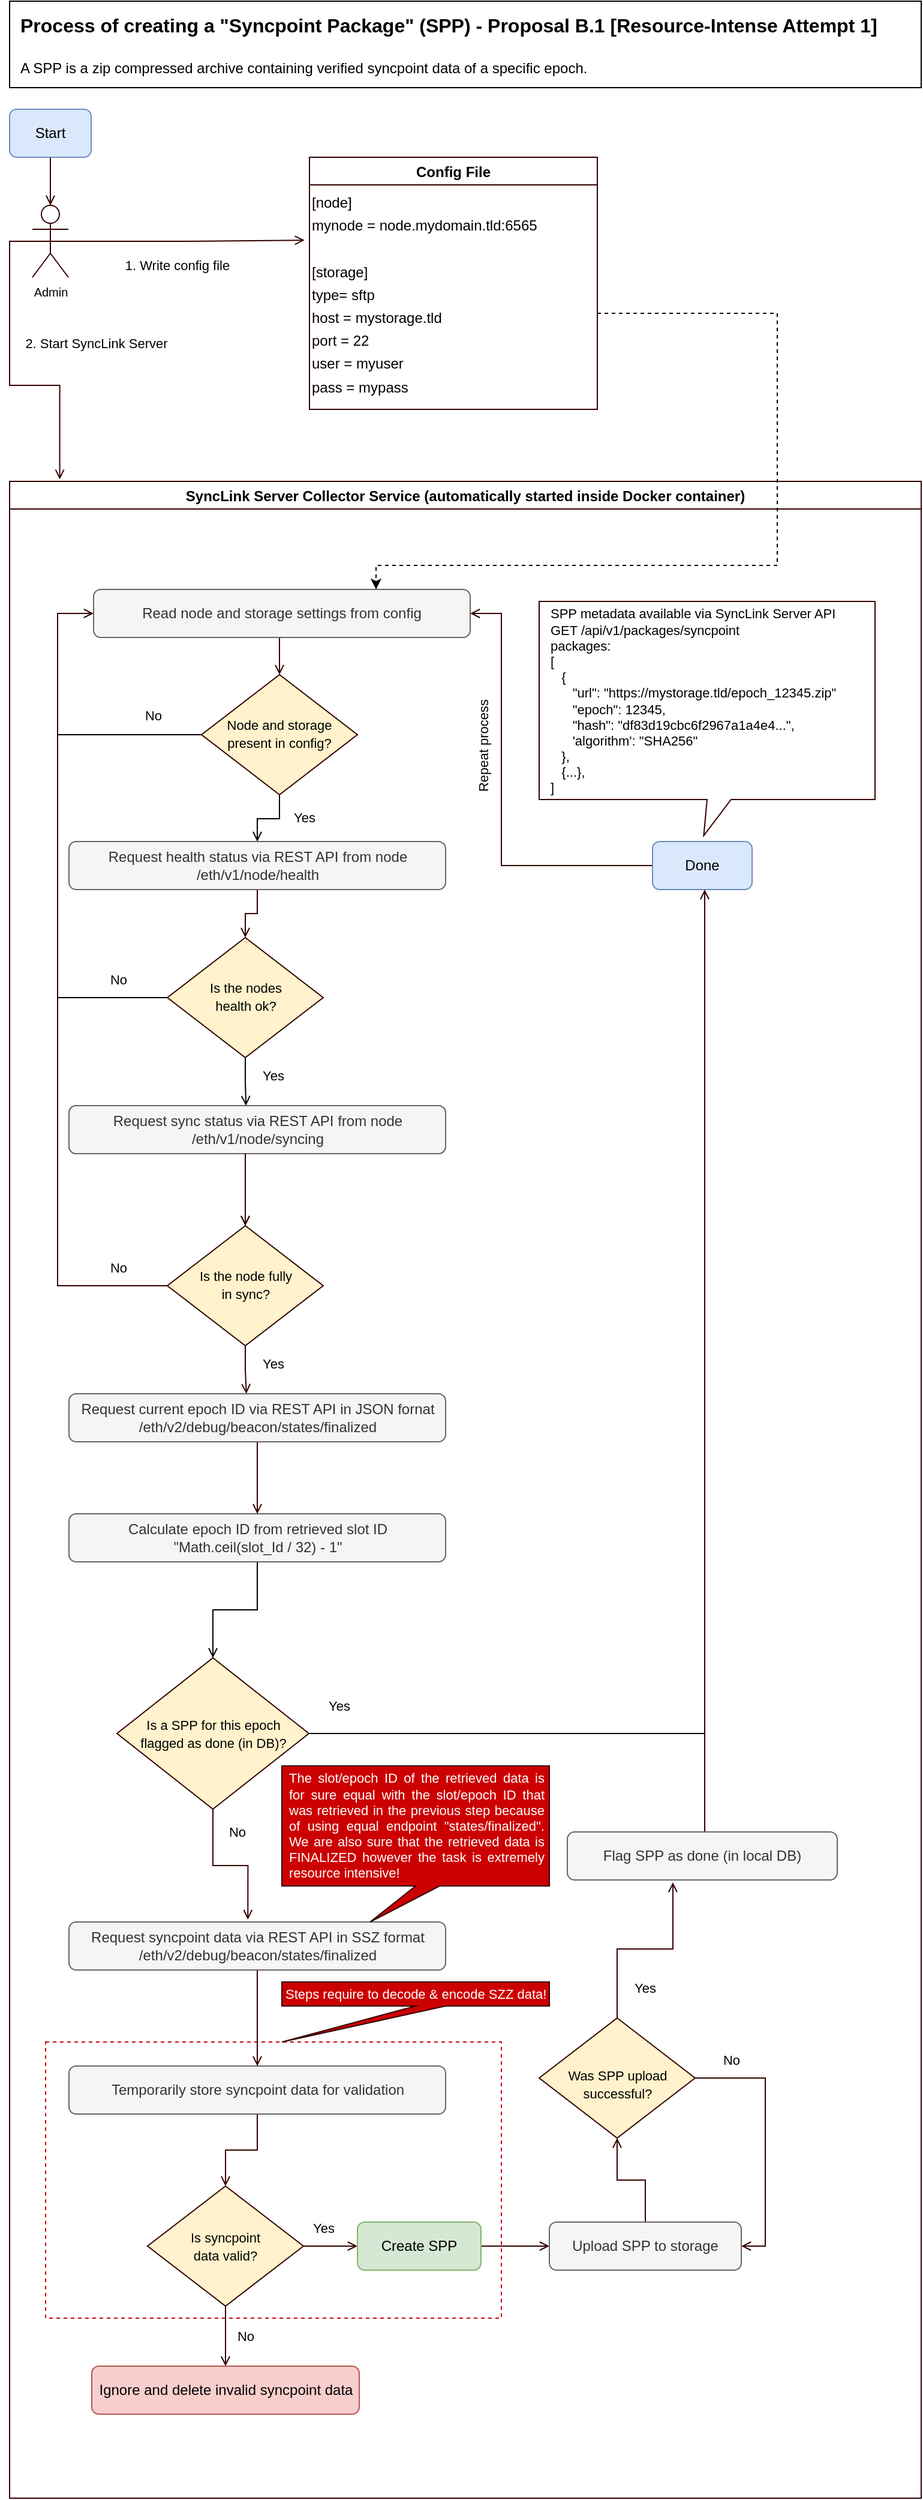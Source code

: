 <mxfile version="19.0.3" type="device"><diagram id="C5RBs43oDa-KdzZeNtuy" name="Page-1"><mxGraphModel dx="1182" dy="835" grid="1" gridSize="10" guides="1" tooltips="1" connect="1" arrows="1" fold="1" page="1" pageScale="1" pageWidth="827" pageHeight="1169" math="0" shadow="0"><root><mxCell id="WIyWlLk6GJQsqaUBKTNV-0"/><mxCell id="WIyWlLk6GJQsqaUBKTNV-1" parent="WIyWlLk6GJQsqaUBKTNV-0"/><mxCell id="9oPe_ESkJ-Jw1IkUW-cU-5" value="" style="rounded=0;whiteSpace=wrap;html=1;dashed=1;fontColor=#FFFFFF;fillColor=none;strokeColor=#CC0000;" parent="WIyWlLk6GJQsqaUBKTNV-1" vertex="1"><mxGeometry x="70" y="1730" width="380" height="230" as="geometry"/></mxCell><mxCell id="CMEYx7KV8uCYVUve9N7J-65" value="SyncLink Server Collector Service (automatically started inside Docker container)" style="swimlane;rounded=0;fontSize=12;strokeColor=#330000;fillColor=#FFFFFF;" parent="WIyWlLk6GJQsqaUBKTNV-1" vertex="1"><mxGeometry x="40" y="430" width="760" height="1680" as="geometry"/></mxCell><mxCell id="9oPe_ESkJ-Jw1IkUW-cU-7" value="&lt;div style=&quot;text-align: justify;&quot;&gt;&lt;span style=&quot;background-color: initial;&quot;&gt;&lt;font color=&quot;#ffffff&quot;&gt;Steps require to decode &amp;amp; encode SZZ data!&lt;/font&gt;&lt;/span&gt;&lt;/div&gt;" style="shape=callout;whiteSpace=wrap;html=1;perimeter=calloutPerimeter;rounded=0;fontSize=11;strokeColor=#330000;position2=0;align=left;perimeterSpacing=0;spacing=3;fillColor=#CC0000;base=25;" parent="CMEYx7KV8uCYVUve9N7J-65" vertex="1"><mxGeometry x="227" y="1250" width="223" height="50" as="geometry"/></mxCell><mxCell id="lwNrcrmhnPhMKsLZRTtU-5" style="edgeStyle=orthogonalEdgeStyle;rounded=0;orthogonalLoop=1;jettySize=auto;html=1;entryX=0.5;entryY=0;entryDx=0;entryDy=0;fontSize=11;endArrow=open;strokeColor=#330000;endFill=0;targetPerimeterSpacing=-9;sourcePerimeterSpacing=0;startSize=6;shadow=0;sketch=0;" parent="CMEYx7KV8uCYVUve9N7J-65" source="CMEYx7KV8uCYVUve9N7J-35" target="CMEYx7KV8uCYVUve9N7J-84" edge="1"><mxGeometry relative="1" as="geometry"><Array as="points"><mxPoint x="225" y="160"/><mxPoint x="225" y="160"/></Array></mxGeometry></mxCell><mxCell id="CMEYx7KV8uCYVUve9N7J-35" value="Read node and storage settings from config" style="rounded=1;whiteSpace=wrap;html=1;fontSize=12;glass=0;strokeWidth=1;shadow=0;fillColor=#f5f5f5;fontColor=#333333;strokeColor=#666666;" parent="CMEYx7KV8uCYVUve9N7J-65" vertex="1"><mxGeometry x="70" y="90" width="314" height="40" as="geometry"/></mxCell><mxCell id="CMEYx7KV8uCYVUve9N7J-94" style="edgeStyle=orthogonalEdgeStyle;rounded=0;sketch=0;jumpStyle=none;orthogonalLoop=1;jettySize=auto;html=1;shadow=0;fontSize=11;endArrow=open;endFill=0;startSize=6;sourcePerimeterSpacing=0;targetPerimeterSpacing=-9;strokeColor=#330000;entryX=0;entryY=0.5;entryDx=0;entryDy=0;" parent="CMEYx7KV8uCYVUve9N7J-65" source="CMEYx7KV8uCYVUve9N7J-82" target="CMEYx7KV8uCYVUve9N7J-35" edge="1"><mxGeometry relative="1" as="geometry"><mxPoint x="40" y="50" as="targetPoint"/><Array as="points"><mxPoint x="40" y="670"/><mxPoint x="40" y="110"/></Array></mxGeometry></mxCell><mxCell id="lwNrcrmhnPhMKsLZRTtU-17" style="edgeStyle=orthogonalEdgeStyle;rounded=0;orthogonalLoop=1;jettySize=auto;html=1;entryX=0.471;entryY=0;entryDx=0;entryDy=0;entryPerimeter=0;fontSize=11;endArrow=open;strokeColor=#330000;endFill=0;targetPerimeterSpacing=-9;sourcePerimeterSpacing=0;startSize=6;shadow=0;sketch=0;" parent="CMEYx7KV8uCYVUve9N7J-65" source="CMEYx7KV8uCYVUve9N7J-82" target="CMEYx7KV8uCYVUve9N7J-89" edge="1"><mxGeometry relative="1" as="geometry"/></mxCell><mxCell id="CMEYx7KV8uCYVUve9N7J-82" value="&lt;font style=&quot;font-size: 11px;&quot;&gt;Is the node fully&lt;br&gt;in sync?&lt;/font&gt;" style="rhombus;whiteSpace=wrap;html=1;shadow=0;fontFamily=Helvetica;fontSize=12;align=center;strokeWidth=1;spacing=6;spacingTop=-2;fillColor=#fff2cc;strokeColor=#330000;" parent="CMEYx7KV8uCYVUve9N7J-65" vertex="1"><mxGeometry x="131.5" y="620" width="130" height="100" as="geometry"/></mxCell><mxCell id="CMEYx7KV8uCYVUve9N7J-93" style="edgeStyle=orthogonalEdgeStyle;rounded=0;sketch=0;jumpStyle=none;orthogonalLoop=1;jettySize=auto;html=1;shadow=0;fontSize=11;endArrow=open;endFill=0;startSize=6;sourcePerimeterSpacing=0;targetPerimeterSpacing=-9;strokeColor=#330000;entryX=0.5;entryY=0;entryDx=0;entryDy=0;" parent="CMEYx7KV8uCYVUve9N7J-65" source="CMEYx7KV8uCYVUve9N7J-83" target="CMEYx7KV8uCYVUve9N7J-82" edge="1"><mxGeometry relative="1" as="geometry"><mxPoint x="199.5" y="600" as="targetPoint"/><Array as="points"><mxPoint x="196.5" y="580"/><mxPoint x="196.5" y="580"/></Array></mxGeometry></mxCell><mxCell id="CMEYx7KV8uCYVUve9N7J-83" value="Request sync status via REST API from node&lt;br&gt;/eth/v1/node/syncing" style="rounded=1;whiteSpace=wrap;html=1;fontSize=12;glass=0;strokeWidth=1;shadow=0;fillColor=#f5f5f5;fontColor=#333333;strokeColor=#666666;" parent="CMEYx7KV8uCYVUve9N7J-65" vertex="1"><mxGeometry x="49.5" y="520" width="314" height="40" as="geometry"/></mxCell><mxCell id="O9fAlXk5DquWajeZMHIP-24" style="edgeStyle=orthogonalEdgeStyle;rounded=0;orthogonalLoop=1;jettySize=auto;html=1;entryX=0.5;entryY=0;entryDx=0;entryDy=0;endArrow=open;endFill=0;" parent="CMEYx7KV8uCYVUve9N7J-65" source="CMEYx7KV8uCYVUve9N7J-84" target="O9fAlXk5DquWajeZMHIP-3" edge="1"><mxGeometry relative="1" as="geometry"/></mxCell><mxCell id="CMEYx7KV8uCYVUve9N7J-84" value="&lt;span style=&quot;font-size: 11px;&quot;&gt;Node and storage present in config?&lt;/span&gt;" style="rhombus;whiteSpace=wrap;html=1;shadow=0;fontFamily=Helvetica;fontSize=12;align=center;strokeWidth=1;spacing=6;spacingTop=-2;fillColor=#fff2cc;strokeColor=#330000;" parent="CMEYx7KV8uCYVUve9N7J-65" vertex="1"><mxGeometry x="160" y="161" width="130" height="100" as="geometry"/></mxCell><mxCell id="CMEYx7KV8uCYVUve9N7J-104" style="edgeStyle=orthogonalEdgeStyle;rounded=0;sketch=0;jumpStyle=none;orthogonalLoop=1;jettySize=auto;html=1;entryX=0.475;entryY=-0.05;entryDx=0;entryDy=0;entryPerimeter=0;shadow=0;fontSize=11;endArrow=open;endFill=0;startSize=6;sourcePerimeterSpacing=0;targetPerimeterSpacing=-9;strokeColor=#330000;" parent="CMEYx7KV8uCYVUve9N7J-65" source="CMEYx7KV8uCYVUve9N7J-85" target="CMEYx7KV8uCYVUve9N7J-87" edge="1"><mxGeometry relative="1" as="geometry"/></mxCell><mxCell id="CMEYx7KV8uCYVUve9N7J-85" value="&lt;font style=&quot;font-size: 11px;&quot;&gt;Is a SPP for this epoch&lt;br&gt;flagged as done (in DB)?&lt;/font&gt;" style="rhombus;whiteSpace=wrap;html=1;shadow=0;fontFamily=Helvetica;fontSize=12;align=center;strokeWidth=1;spacing=6;spacingTop=0;fillColor=#fff2cc;strokeColor=#330000;" parent="CMEYx7KV8uCYVUve9N7J-65" vertex="1"><mxGeometry x="89.5" y="980" width="160" height="126" as="geometry"/></mxCell><mxCell id="lwNrcrmhnPhMKsLZRTtU-19" style="edgeStyle=orthogonalEdgeStyle;rounded=0;orthogonalLoop=1;jettySize=auto;html=1;entryX=0.5;entryY=0;entryDx=0;entryDy=0;fontSize=11;endArrow=open;strokeColor=#330000;endFill=0;targetPerimeterSpacing=-9;sourcePerimeterSpacing=0;startSize=6;shadow=0;sketch=0;" parent="CMEYx7KV8uCYVUve9N7J-65" source="CMEYx7KV8uCYVUve9N7J-87" target="CMEYx7KV8uCYVUve9N7J-109" edge="1"><mxGeometry relative="1" as="geometry"/></mxCell><mxCell id="CMEYx7KV8uCYVUve9N7J-87" value="Request syncpoint data via REST API in SSZ format&lt;br&gt;/eth/v2/debug/beacon/states/finalized" style="rounded=1;whiteSpace=wrap;html=1;fontSize=12;glass=0;strokeWidth=1;shadow=0;fillColor=#f5f5f5;fontColor=#333333;strokeColor=#666666;" parent="CMEYx7KV8uCYVUve9N7J-65" vertex="1"><mxGeometry x="49.5" y="1200" width="314" height="40" as="geometry"/></mxCell><mxCell id="O9fAlXk5DquWajeZMHIP-22" style="edgeStyle=orthogonalEdgeStyle;rounded=0;orthogonalLoop=1;jettySize=auto;html=1;entryX=0.5;entryY=0;entryDx=0;entryDy=0;endArrow=open;endFill=0;" parent="CMEYx7KV8uCYVUve9N7J-65" source="CMEYx7KV8uCYVUve9N7J-88" target="CMEYx7KV8uCYVUve9N7J-85" edge="1"><mxGeometry relative="1" as="geometry"/></mxCell><mxCell id="CMEYx7KV8uCYVUve9N7J-88" value="&lt;div&gt;Calculate epoch ID from retrieved slot ID&lt;/div&gt;&lt;div&gt;&quot;Math.ceil(slot_Id / 32) - 1&quot;&lt;/div&gt;" style="rounded=1;whiteSpace=wrap;html=1;fontSize=12;glass=0;strokeWidth=1;shadow=0;fillColor=#f5f5f5;fontColor=#333333;strokeColor=#666666;" parent="CMEYx7KV8uCYVUve9N7J-65" vertex="1"><mxGeometry x="49.5" y="860" width="314" height="40" as="geometry"/></mxCell><mxCell id="lwNrcrmhnPhMKsLZRTtU-18" style="edgeStyle=orthogonalEdgeStyle;rounded=0;orthogonalLoop=1;jettySize=auto;html=1;entryX=0.5;entryY=0;entryDx=0;entryDy=0;fontSize=11;endArrow=open;strokeColor=#330000;endFill=0;targetPerimeterSpacing=-9;sourcePerimeterSpacing=0;startSize=6;shadow=0;sketch=0;" parent="CMEYx7KV8uCYVUve9N7J-65" source="CMEYx7KV8uCYVUve9N7J-89" target="CMEYx7KV8uCYVUve9N7J-88" edge="1"><mxGeometry relative="1" as="geometry"/></mxCell><mxCell id="CMEYx7KV8uCYVUve9N7J-89" value="&lt;div&gt;&lt;span style=&quot;background-color: initial;&quot;&gt;Request current epoch ID via REST API in JSON fornat&lt;/span&gt;&lt;/div&gt;/eth/v2/debug/beacon/states/finalized" style="rounded=1;whiteSpace=wrap;html=1;fontSize=12;glass=0;strokeWidth=1;shadow=0;fillColor=#f5f5f5;fontColor=#333333;strokeColor=#666666;" parent="CMEYx7KV8uCYVUve9N7J-65" vertex="1"><mxGeometry x="49.5" y="760" width="314" height="40" as="geometry"/></mxCell><mxCell id="lwNrcrmhnPhMKsLZRTtU-22" style="edgeStyle=orthogonalEdgeStyle;rounded=0;orthogonalLoop=1;jettySize=auto;html=1;entryX=1;entryY=0.5;entryDx=0;entryDy=0;fontSize=11;endArrow=open;strokeColor=#330000;endFill=0;targetPerimeterSpacing=-9;sourcePerimeterSpacing=0;startSize=6;shadow=0;sketch=0;" parent="CMEYx7KV8uCYVUve9N7J-65" source="CMEYx7KV8uCYVUve9N7J-98" target="CMEYx7KV8uCYVUve9N7J-35" edge="1"><mxGeometry relative="1" as="geometry"><Array as="points"><mxPoint x="410" y="320"/><mxPoint x="410" y="110"/></Array></mxGeometry></mxCell><mxCell id="CMEYx7KV8uCYVUve9N7J-98" value="Done" style="rounded=1;whiteSpace=wrap;html=1;fontSize=12;glass=0;strokeWidth=1;shadow=0;fillColor=#dae8fc;strokeColor=#6c8ebf;" parent="CMEYx7KV8uCYVUve9N7J-65" vertex="1"><mxGeometry x="536" y="300" width="83" height="40" as="geometry"/></mxCell><mxCell id="CMEYx7KV8uCYVUve9N7J-119" style="edgeStyle=orthogonalEdgeStyle;rounded=0;sketch=0;jumpStyle=none;orthogonalLoop=1;jettySize=auto;html=1;entryX=0;entryY=0.5;entryDx=0;entryDy=0;shadow=0;fontSize=10;endArrow=open;endFill=0;startSize=6;sourcePerimeterSpacing=0;targetPerimeterSpacing=-9;strokeColor=#330000;" parent="CMEYx7KV8uCYVUve9N7J-65" source="CMEYx7KV8uCYVUve9N7J-99" target="CMEYx7KV8uCYVUve9N7J-100" edge="1"><mxGeometry relative="1" as="geometry"/></mxCell><mxCell id="lwNrcrmhnPhMKsLZRTtU-20" style="edgeStyle=orthogonalEdgeStyle;rounded=0;orthogonalLoop=1;jettySize=auto;html=1;entryX=0.5;entryY=0;entryDx=0;entryDy=0;fontSize=11;endArrow=open;strokeColor=#330000;endFill=0;targetPerimeterSpacing=-9;sourcePerimeterSpacing=0;startSize=6;shadow=0;sketch=0;" parent="CMEYx7KV8uCYVUve9N7J-65" source="CMEYx7KV8uCYVUve9N7J-99" target="CMEYx7KV8uCYVUve9N7J-101" edge="1"><mxGeometry relative="1" as="geometry"/></mxCell><mxCell id="CMEYx7KV8uCYVUve9N7J-99" value="&lt;font style=&quot;font-size: 11px;&quot;&gt;Is syncpoint&lt;br style=&quot;&quot;&gt;data valid?&lt;/font&gt;" style="rhombus;whiteSpace=wrap;html=1;shadow=0;fontFamily=Helvetica;fontSize=12;align=center;strokeWidth=1;spacing=6;spacingTop=0;fillColor=#fff2cc;strokeColor=#330000;" parent="CMEYx7KV8uCYVUve9N7J-65" vertex="1"><mxGeometry x="115" y="1420" width="130" height="100" as="geometry"/></mxCell><mxCell id="CMEYx7KV8uCYVUve9N7J-120" style="edgeStyle=orthogonalEdgeStyle;rounded=0;sketch=0;jumpStyle=none;orthogonalLoop=1;jettySize=auto;html=1;entryX=0;entryY=0.5;entryDx=0;entryDy=0;shadow=0;fontSize=10;endArrow=open;endFill=0;startSize=6;sourcePerimeterSpacing=0;targetPerimeterSpacing=-9;strokeColor=#330000;" parent="CMEYx7KV8uCYVUve9N7J-65" source="CMEYx7KV8uCYVUve9N7J-100" target="CMEYx7KV8uCYVUve9N7J-106" edge="1"><mxGeometry relative="1" as="geometry"/></mxCell><mxCell id="CMEYx7KV8uCYVUve9N7J-100" value="Create SPP" style="rounded=1;whiteSpace=wrap;html=1;fontSize=12;glass=0;strokeWidth=1;shadow=0;fillColor=#d5e8d4;strokeColor=#82b366;" parent="CMEYx7KV8uCYVUve9N7J-65" vertex="1"><mxGeometry x="290" y="1450" width="103" height="40" as="geometry"/></mxCell><mxCell id="CMEYx7KV8uCYVUve9N7J-101" value="Ignore and delete invalid syncpoint data" style="rounded=1;whiteSpace=wrap;html=1;fontSize=12;glass=0;strokeWidth=1;shadow=0;fillColor=#f8cecc;strokeColor=#b85450;" parent="CMEYx7KV8uCYVUve9N7J-65" vertex="1"><mxGeometry x="68.5" y="1570" width="223" height="40" as="geometry"/></mxCell><mxCell id="O9fAlXk5DquWajeZMHIP-19" style="edgeStyle=orthogonalEdgeStyle;rounded=0;orthogonalLoop=1;jettySize=auto;html=1;entryX=0.5;entryY=1;entryDx=0;entryDy=0;endArrow=open;endFill=0;strokeColor=#330000;targetPerimeterSpacing=-9;sourcePerimeterSpacing=0;startSize=6;shadow=0;sketch=0;" parent="CMEYx7KV8uCYVUve9N7J-65" edge="1"><mxGeometry relative="1" as="geometry"><mxPoint x="579.5" y="1125" as="sourcePoint"/><mxPoint x="579.5" y="340" as="targetPoint"/></mxGeometry></mxCell><mxCell id="CMEYx7KV8uCYVUve9N7J-105" value="&lt;div&gt;Flag SPP as done (in local DB)&lt;/div&gt;" style="rounded=1;whiteSpace=wrap;html=1;fontSize=12;glass=0;strokeWidth=1;shadow=0;fillColor=#f5f5f5;fontColor=#333333;strokeColor=#666666;" parent="CMEYx7KV8uCYVUve9N7J-65" vertex="1"><mxGeometry x="465" y="1125" width="225" height="40" as="geometry"/></mxCell><mxCell id="CMEYx7KV8uCYVUve9N7J-122" style="edgeStyle=orthogonalEdgeStyle;rounded=0;sketch=0;jumpStyle=none;orthogonalLoop=1;jettySize=auto;html=1;entryX=0.5;entryY=1;entryDx=0;entryDy=0;shadow=0;fontSize=10;endArrow=open;endFill=0;startSize=6;sourcePerimeterSpacing=0;targetPerimeterSpacing=-9;strokeColor=#330000;" parent="CMEYx7KV8uCYVUve9N7J-65" source="CMEYx7KV8uCYVUve9N7J-106" target="CMEYx7KV8uCYVUve9N7J-107" edge="1"><mxGeometry relative="1" as="geometry"/></mxCell><mxCell id="CMEYx7KV8uCYVUve9N7J-106" value="&lt;div&gt;Upload SPP to storage&lt;/div&gt;" style="rounded=1;whiteSpace=wrap;html=1;fontSize=12;glass=0;strokeWidth=1;shadow=0;fillColor=#f5f5f5;fontColor=#333333;strokeColor=#666666;" parent="CMEYx7KV8uCYVUve9N7J-65" vertex="1"><mxGeometry x="450" y="1450" width="160" height="40" as="geometry"/></mxCell><mxCell id="CMEYx7KV8uCYVUve9N7J-124" style="edgeStyle=orthogonalEdgeStyle;rounded=0;sketch=0;jumpStyle=none;orthogonalLoop=1;jettySize=auto;html=1;entryX=1;entryY=0.5;entryDx=0;entryDy=0;shadow=0;fontSize=10;endArrow=open;endFill=0;startSize=6;sourcePerimeterSpacing=0;targetPerimeterSpacing=-9;strokeColor=#330000;" parent="CMEYx7KV8uCYVUve9N7J-65" source="CMEYx7KV8uCYVUve9N7J-107" target="CMEYx7KV8uCYVUve9N7J-106" edge="1"><mxGeometry relative="1" as="geometry"><Array as="points"><mxPoint x="630" y="1330"/><mxPoint x="630" y="1470"/></Array></mxGeometry></mxCell><mxCell id="CMEYx7KV8uCYVUve9N7J-125" style="edgeStyle=orthogonalEdgeStyle;rounded=0;sketch=0;jumpStyle=none;orthogonalLoop=1;jettySize=auto;html=1;entryX=0.391;entryY=1.05;entryDx=0;entryDy=0;entryPerimeter=0;shadow=0;fontSize=10;endArrow=open;endFill=0;startSize=6;sourcePerimeterSpacing=0;targetPerimeterSpacing=-9;strokeColor=#330000;" parent="CMEYx7KV8uCYVUve9N7J-65" source="CMEYx7KV8uCYVUve9N7J-107" target="CMEYx7KV8uCYVUve9N7J-105" edge="1"><mxGeometry relative="1" as="geometry"/></mxCell><mxCell id="CMEYx7KV8uCYVUve9N7J-107" value="&lt;font style=&quot;font-size: 11px;&quot;&gt;Was SPP upload successful?&lt;/font&gt;" style="rhombus;whiteSpace=wrap;html=1;shadow=0;fontFamily=Helvetica;fontSize=12;align=center;strokeWidth=1;spacing=6;spacingTop=9;fillColor=#fff2cc;strokeColor=#330000;" parent="CMEYx7KV8uCYVUve9N7J-65" vertex="1"><mxGeometry x="441.5" y="1280" width="130" height="100" as="geometry"/></mxCell><mxCell id="CMEYx7KV8uCYVUve9N7J-116" style="edgeStyle=orthogonalEdgeStyle;rounded=0;sketch=0;jumpStyle=none;orthogonalLoop=1;jettySize=auto;html=1;entryX=0.5;entryY=0;entryDx=0;entryDy=0;shadow=0;fontSize=11;endArrow=open;endFill=0;startSize=6;sourcePerimeterSpacing=0;targetPerimeterSpacing=-9;strokeColor=#330000;" parent="CMEYx7KV8uCYVUve9N7J-65" source="CMEYx7KV8uCYVUve9N7J-109" target="CMEYx7KV8uCYVUve9N7J-99" edge="1"><mxGeometry relative="1" as="geometry"><mxPoint x="180" y="1250" as="targetPoint"/></mxGeometry></mxCell><mxCell id="CMEYx7KV8uCYVUve9N7J-109" value="Temporarily store syncpoint data for validation" style="rounded=1;whiteSpace=wrap;html=1;fontSize=12;glass=0;strokeWidth=1;shadow=0;fillColor=#f5f5f5;fontColor=#333333;strokeColor=#666666;" parent="CMEYx7KV8uCYVUve9N7J-65" vertex="1"><mxGeometry x="49.5" y="1320" width="314" height="40" as="geometry"/></mxCell><mxCell id="CMEYx7KV8uCYVUve9N7J-111" value="&lt;div style=&quot;text-align: justify;&quot;&gt;&lt;span style=&quot;background-color: initial;&quot;&gt;&lt;font color=&quot;#ffffff&quot;&gt;The slot/epoch ID of the retrieved data is for sure equal with the slot/epoch ID that was retrieved in the previous step because of using equal endpoint &quot;states/finalized&quot;. We are also sure that the retrieved data is FINALIZED however the task is extremely resource intensive!&lt;/font&gt;&lt;/span&gt;&lt;/div&gt;" style="shape=callout;whiteSpace=wrap;html=1;perimeter=calloutPerimeter;rounded=0;fontSize=11;strokeColor=#330000;position2=0.33;align=left;perimeterSpacing=0;spacing=6;fillColor=#CC0000;" parent="CMEYx7KV8uCYVUve9N7J-65" vertex="1"><mxGeometry x="227" y="1070" width="223" height="130" as="geometry"/></mxCell><mxCell id="CMEYx7KV8uCYVUve9N7J-130" value="SPP metadata available via SyncLink Server API&lt;br&gt;&lt;div style=&quot;&quot;&gt;&lt;span style=&quot;background-color: initial;&quot;&gt;GET /api/v1/packages/syncpoint&lt;/span&gt;&lt;/div&gt;&lt;div style=&quot;&quot;&gt;&lt;span style=&quot;background-color: initial;&quot;&gt;packages:&lt;/span&gt;&lt;/div&gt;&lt;div style=&quot;&quot;&gt;&lt;span style=&quot;background-color: initial;&quot;&gt;[&lt;/span&gt;&lt;/div&gt;&lt;div style=&quot;&quot;&gt;&lt;span style=&quot;background-color: initial;&quot;&gt;&amp;nbsp; &amp;nbsp;{&lt;/span&gt;&lt;/div&gt;&lt;div style=&quot;&quot;&gt;&lt;span style=&quot;background-color: initial;&quot;&gt;&amp;nbsp; &amp;nbsp; &amp;nbsp; &quot;url&quot;: &quot;https://mystorage.tld/epoch_12345.zip&quot;&lt;/span&gt;&lt;/div&gt;&lt;div style=&quot;&quot;&gt;&amp;nbsp; &amp;nbsp; &amp;nbsp; &quot;epoch&quot;: 12345,&lt;/div&gt;&lt;div style=&quot;&quot;&gt;&amp;nbsp; &amp;nbsp; &amp;nbsp; &quot;hash&quot;: &quot;df83d19cbc6f2967a1a4e4...&quot;,&lt;/div&gt;&lt;div style=&quot;&quot;&gt;&amp;nbsp; &amp;nbsp; &amp;nbsp; 'algorithm': &quot;SHA256&quot;&lt;/div&gt;&lt;div style=&quot;&quot;&gt;&lt;span style=&quot;background-color: initial;&quot;&gt;&amp;nbsp; &amp;nbsp;},&lt;/span&gt;&lt;/div&gt;&lt;div style=&quot;&quot;&gt;&lt;span style=&quot;background-color: initial;&quot;&gt;&amp;nbsp; &amp;nbsp;{...&lt;/span&gt;&lt;span style=&quot;background-color: initial;&quot;&gt;},&lt;/span&gt;&lt;/div&gt;&lt;div style=&quot;&quot;&gt;&lt;span style=&quot;background-color: initial;&quot;&gt;]&lt;/span&gt;&lt;/div&gt;" style="shape=callout;whiteSpace=wrap;html=1;perimeter=calloutPerimeter;rounded=0;fontSize=11;strokeColor=#330000;position2=0.49;align=left;spacingLeft=7;" parent="CMEYx7KV8uCYVUve9N7J-65" vertex="1"><mxGeometry x="441.5" y="100" width="280" height="195" as="geometry"/></mxCell><mxCell id="lwNrcrmhnPhMKsLZRTtU-24" value="Repeat process" style="text;html=1;strokeColor=none;fillColor=none;align=center;verticalAlign=middle;whiteSpace=wrap;rounded=0;fontSize=11;rotation=270;" parent="CMEYx7KV8uCYVUve9N7J-65" vertex="1"><mxGeometry x="350" y="210" width="90" height="20" as="geometry"/></mxCell><mxCell id="lwNrcrmhnPhMKsLZRTtU-26" value="No" style="text;html=1;strokeColor=none;fillColor=none;align=center;verticalAlign=middle;whiteSpace=wrap;rounded=0;fontSize=11;" parent="CMEYx7KV8uCYVUve9N7J-65" vertex="1"><mxGeometry x="571.5" y="1300" width="60" height="30" as="geometry"/></mxCell><mxCell id="lwNrcrmhnPhMKsLZRTtU-27" value="Yes" style="text;html=1;strokeColor=none;fillColor=none;align=center;verticalAlign=middle;whiteSpace=wrap;rounded=0;fontSize=11;" parent="CMEYx7KV8uCYVUve9N7J-65" vertex="1"><mxGeometry x="500" y="1240" width="60" height="30" as="geometry"/></mxCell><mxCell id="lwNrcrmhnPhMKsLZRTtU-28" value="Yes" style="text;html=1;strokeColor=none;fillColor=none;align=center;verticalAlign=middle;whiteSpace=wrap;rounded=0;fontSize=11;" parent="CMEYx7KV8uCYVUve9N7J-65" vertex="1"><mxGeometry x="231.5" y="1440" width="60" height="30" as="geometry"/></mxCell><mxCell id="lwNrcrmhnPhMKsLZRTtU-32" value="Yes" style="text;html=1;strokeColor=none;fillColor=none;align=center;verticalAlign=middle;whiteSpace=wrap;rounded=0;fontSize=11;" parent="CMEYx7KV8uCYVUve9N7J-65" vertex="1"><mxGeometry x="244.5" y="1005" width="60" height="30" as="geometry"/></mxCell><mxCell id="lwNrcrmhnPhMKsLZRTtU-33" value="No" style="text;html=1;strokeColor=none;fillColor=none;align=center;verticalAlign=middle;whiteSpace=wrap;rounded=0;fontSize=11;" parent="CMEYx7KV8uCYVUve9N7J-65" vertex="1"><mxGeometry x="159.5" y="1110" width="60" height="30" as="geometry"/></mxCell><mxCell id="lwNrcrmhnPhMKsLZRTtU-34" value="No" style="text;html=1;strokeColor=none;fillColor=none;align=center;verticalAlign=middle;whiteSpace=wrap;rounded=0;fontSize=11;" parent="CMEYx7KV8uCYVUve9N7J-65" vertex="1"><mxGeometry x="60.5" y="640" width="60" height="30" as="geometry"/></mxCell><mxCell id="lwNrcrmhnPhMKsLZRTtU-35" value="Yes" style="text;html=1;strokeColor=none;fillColor=none;align=center;verticalAlign=middle;whiteSpace=wrap;rounded=0;fontSize=11;" parent="CMEYx7KV8uCYVUve9N7J-65" vertex="1"><mxGeometry x="189.5" y="720" width="60" height="30" as="geometry"/></mxCell><mxCell id="lwNrcrmhnPhMKsLZRTtU-36" value="Yes" style="text;html=1;strokeColor=none;fillColor=none;align=center;verticalAlign=middle;whiteSpace=wrap;rounded=0;fontSize=11;" parent="CMEYx7KV8uCYVUve9N7J-65" vertex="1"><mxGeometry x="220" y="290" width="60" height="30" as="geometry"/></mxCell><mxCell id="lwNrcrmhnPhMKsLZRTtU-37" value="No" style="text;html=1;strokeColor=none;fillColor=none;align=center;verticalAlign=middle;whiteSpace=wrap;rounded=0;fontSize=11;" parent="CMEYx7KV8uCYVUve9N7J-65" vertex="1"><mxGeometry x="89.5" y="180" width="60" height="30" as="geometry"/></mxCell><mxCell id="O9fAlXk5DquWajeZMHIP-0" value="Request sync status via REST API from node&lt;br&gt;/eth/v1/node/syncing" style="rounded=1;whiteSpace=wrap;html=1;fontSize=12;glass=0;strokeWidth=1;shadow=0;fillColor=#f5f5f5;fontColor=#333333;strokeColor=#666666;" parent="CMEYx7KV8uCYVUve9N7J-65" vertex="1"><mxGeometry x="49.5" y="520" width="314" height="40" as="geometry"/></mxCell><mxCell id="O9fAlXk5DquWajeZMHIP-1" style="edgeStyle=orthogonalEdgeStyle;rounded=0;sketch=0;jumpStyle=none;orthogonalLoop=1;jettySize=auto;html=1;shadow=0;fontSize=11;endArrow=open;endFill=0;startSize=6;sourcePerimeterSpacing=0;targetPerimeterSpacing=-9;strokeColor=#330000;entryX=0.5;entryY=0;entryDx=0;entryDy=0;" parent="CMEYx7KV8uCYVUve9N7J-65" source="O9fAlXk5DquWajeZMHIP-0" edge="1"><mxGeometry relative="1" as="geometry"><mxPoint x="196.5" y="620" as="targetPoint"/><Array as="points"><mxPoint x="196.5" y="580"/><mxPoint x="196.5" y="580"/></Array></mxGeometry></mxCell><mxCell id="O9fAlXk5DquWajeZMHIP-23" style="edgeStyle=orthogonalEdgeStyle;rounded=0;orthogonalLoop=1;jettySize=auto;html=1;entryX=0.47;entryY=0;entryDx=0;entryDy=0;entryPerimeter=0;endArrow=open;endFill=0;" parent="CMEYx7KV8uCYVUve9N7J-65" source="O9fAlXk5DquWajeZMHIP-2" target="O9fAlXk5DquWajeZMHIP-0" edge="1"><mxGeometry relative="1" as="geometry"/></mxCell><mxCell id="O9fAlXk5DquWajeZMHIP-2" value="&lt;font style=&quot;font-size: 11px;&quot;&gt;Is the nodes&lt;br&gt;health ok?&lt;/font&gt;" style="rhombus;whiteSpace=wrap;html=1;shadow=0;fontFamily=Helvetica;fontSize=12;align=center;strokeWidth=1;spacing=6;spacingTop=-2;fillColor=#fff2cc;strokeColor=#330000;" parent="CMEYx7KV8uCYVUve9N7J-65" vertex="1"><mxGeometry x="131.5" y="380" width="130" height="100" as="geometry"/></mxCell><mxCell id="O9fAlXk5DquWajeZMHIP-7" style="edgeStyle=orthogonalEdgeStyle;rounded=0;orthogonalLoop=1;jettySize=auto;html=1;entryX=0.5;entryY=0;entryDx=0;entryDy=0;endArrow=open;strokeColor=#330000;endFill=0;targetPerimeterSpacing=-9;sourcePerimeterSpacing=0;startSize=6;shadow=0;sketch=0;" parent="CMEYx7KV8uCYVUve9N7J-65" source="O9fAlXk5DquWajeZMHIP-3" target="O9fAlXk5DquWajeZMHIP-2" edge="1"><mxGeometry relative="1" as="geometry"/></mxCell><mxCell id="O9fAlXk5DquWajeZMHIP-3" value="Request health status via REST API from node&lt;br&gt;/eth/v1/node/health" style="rounded=1;whiteSpace=wrap;html=1;fontSize=12;glass=0;strokeWidth=1;shadow=0;fillColor=#f5f5f5;fontColor=#333333;strokeColor=#666666;" parent="CMEYx7KV8uCYVUve9N7J-65" vertex="1"><mxGeometry x="49.5" y="300" width="314" height="40" as="geometry"/></mxCell><mxCell id="O9fAlXk5DquWajeZMHIP-10" value="Yes" style="text;html=1;strokeColor=none;fillColor=none;align=center;verticalAlign=middle;whiteSpace=wrap;rounded=0;fontSize=11;" parent="CMEYx7KV8uCYVUve9N7J-65" vertex="1"><mxGeometry x="204.5" y="485" width="30" height="20" as="geometry"/></mxCell><mxCell id="O9fAlXk5DquWajeZMHIP-13" value="No" style="text;html=1;strokeColor=none;fillColor=none;align=center;verticalAlign=middle;whiteSpace=wrap;rounded=0;fontSize=11;" parent="CMEYx7KV8uCYVUve9N7J-65" vertex="1"><mxGeometry x="60.5" y="400" width="60" height="30" as="geometry"/></mxCell><mxCell id="O9fAlXk5DquWajeZMHIP-15" value="Yes" style="text;html=1;strokeColor=none;fillColor=none;align=center;verticalAlign=middle;whiteSpace=wrap;rounded=0;fontSize=11;" parent="CMEYx7KV8uCYVUve9N7J-65" vertex="1"><mxGeometry x="230.5" y="270" width="30" height="20" as="geometry"/></mxCell><mxCell id="lwNrcrmhnPhMKsLZRTtU-29" value="No" style="text;html=1;strokeColor=none;fillColor=none;align=center;verticalAlign=middle;whiteSpace=wrap;rounded=0;fontSize=11;" parent="CMEYx7KV8uCYVUve9N7J-65" vertex="1"><mxGeometry x="164" y="1530" width="66" height="30" as="geometry"/></mxCell><mxCell id="3WyAVdMVzNJUPBohMxiq-4" value="&lt;b&gt;&lt;font style=&quot;font-size: 16px;&quot;&gt;Process of creating a &quot;Syncpoint Package&quot; (SPP) - Proposal B.1 [&lt;/font&gt;&lt;/b&gt;&lt;font style=&quot;&quot;&gt;&lt;span style=&quot;font-size: 16px;&quot;&gt;&lt;b&gt;Resource-Intense Attempt 1]&lt;/b&gt;&lt;/span&gt;&lt;br&gt;&lt;/font&gt;&lt;span style=&quot;background-color: initial;&quot;&gt;&lt;br&gt;A SPP is a zip compressed archive containing verified syncpoint data of a specific epoch.&lt;/span&gt;&lt;b&gt;&lt;font style=&quot;font-size: 16px;&quot;&gt;&lt;br&gt;&lt;/font&gt;&lt;/b&gt;" style="rounded=0;whiteSpace=wrap;html=1;fontSize=12;glass=0;strokeWidth=1;shadow=0;align=left;spacingTop=2;spacingLeft=7;spacingBottom=0;" parent="WIyWlLk6GJQsqaUBKTNV-1" vertex="1"><mxGeometry x="40" y="30" width="760" height="72" as="geometry"/></mxCell><mxCell id="CMEYx7KV8uCYVUve9N7J-11" value="Config File" style="swimlane;rounded=0;fontSize=12;strokeColor=#330000;" parent="WIyWlLk6GJQsqaUBKTNV-1" vertex="1"><mxGeometry x="290" y="160" width="240" height="210" as="geometry"/></mxCell><mxCell id="CMEYx7KV8uCYVUve9N7J-12" value="&lt;font style=&quot;font-size: 12px;&quot;&gt;[node]&lt;br&gt;mynode = node.mydomain.tld:6565&lt;br&gt;&lt;br&gt;[storage]&lt;br&gt;type= sftp&lt;br&gt;host = mystorage.tld&lt;br&gt;port = 22&lt;br&gt;user = myuser&lt;br&gt;pass = mypass&lt;/font&gt;" style="text;html=1;strokeColor=none;fillColor=none;align=left;verticalAlign=top;whiteSpace=wrap;rounded=0;fontSize=16;" parent="CMEYx7KV8uCYVUve9N7J-11" vertex="1"><mxGeometry y="20" width="240" height="220" as="geometry"/></mxCell><mxCell id="CMEYx7KV8uCYVUve9N7J-49" value="" style="edgeStyle=orthogonalEdgeStyle;rounded=0;orthogonalLoop=1;jettySize=auto;html=1;fontSize=11;endArrow=open;endFill=0;strokeColor=#330000;" parent="WIyWlLk6GJQsqaUBKTNV-1" source="CMEYx7KV8uCYVUve9N7J-28" target="CMEYx7KV8uCYVUve9N7J-39" edge="1"><mxGeometry relative="1" as="geometry"/></mxCell><mxCell id="CMEYx7KV8uCYVUve9N7J-28" value="Start" style="rounded=1;whiteSpace=wrap;html=1;fontSize=12;glass=0;strokeWidth=1;shadow=0;fillColor=#dae8fc;strokeColor=#6c8ebf;" parent="WIyWlLk6GJQsqaUBKTNV-1" vertex="1"><mxGeometry x="40" y="120" width="68" height="40" as="geometry"/></mxCell><mxCell id="CMEYx7KV8uCYVUve9N7J-41" style="edgeStyle=orthogonalEdgeStyle;rounded=0;orthogonalLoop=1;jettySize=auto;html=1;fontSize=10;endArrow=open;endFill=0;strokeColor=#330000;entryX=-0.017;entryY=0.223;entryDx=0;entryDy=0;entryPerimeter=0;exitX=0.5;exitY=0.5;exitDx=0;exitDy=0;exitPerimeter=0;" parent="WIyWlLk6GJQsqaUBKTNV-1" source="CMEYx7KV8uCYVUve9N7J-39" target="CMEYx7KV8uCYVUve9N7J-12" edge="1"><mxGeometry relative="1" as="geometry"><mxPoint x="240" y="270" as="targetPoint"/><mxPoint x="80" y="229" as="sourcePoint"/></mxGeometry></mxCell><mxCell id="CMEYx7KV8uCYVUve9N7J-67" style="edgeStyle=orthogonalEdgeStyle;rounded=0;orthogonalLoop=1;jettySize=auto;html=1;fontSize=11;endArrow=open;endFill=0;strokeColor=#330000;entryX=0.055;entryY=-0.001;entryDx=0;entryDy=0;entryPerimeter=0;exitX=0.5;exitY=0.5;exitDx=0;exitDy=0;exitPerimeter=0;targetPerimeterSpacing=-9;sourcePerimeterSpacing=0;startSize=6;jumpStyle=none;shadow=0;sketch=0;" parent="WIyWlLk6GJQsqaUBKTNV-1" source="CMEYx7KV8uCYVUve9N7J-39" target="CMEYx7KV8uCYVUve9N7J-65" edge="1"><mxGeometry relative="1" as="geometry"><mxPoint x="30" y="410" as="targetPoint"/><Array as="points"><mxPoint x="40" y="230"/><mxPoint x="40" y="350"/><mxPoint x="82" y="350"/></Array></mxGeometry></mxCell><mxCell id="CMEYx7KV8uCYVUve9N7J-39" value="Admin" style="shape=umlActor;verticalLabelPosition=bottom;verticalAlign=top;html=1;outlineConnect=0;rounded=0;fontSize=10;strokeColor=#330000;" parent="WIyWlLk6GJQsqaUBKTNV-1" vertex="1"><mxGeometry x="59" y="200" width="30" height="60" as="geometry"/></mxCell><mxCell id="lwNrcrmhnPhMKsLZRTtU-2" value="1. Write config file" style="text;html=1;strokeColor=none;fillColor=none;align=center;verticalAlign=middle;whiteSpace=wrap;rounded=0;fontSize=11;" parent="WIyWlLk6GJQsqaUBKTNV-1" vertex="1"><mxGeometry x="130" y="240" width="100" height="20" as="geometry"/></mxCell><mxCell id="lwNrcrmhnPhMKsLZRTtU-3" value="2. Start SyncLink Server" style="text;html=1;strokeColor=none;fillColor=none;align=center;verticalAlign=middle;whiteSpace=wrap;rounded=0;fontSize=11;" parent="WIyWlLk6GJQsqaUBKTNV-1" vertex="1"><mxGeometry x="40" y="300" width="145" height="30" as="geometry"/></mxCell><mxCell id="lwNrcrmhnPhMKsLZRTtU-13" style="edgeStyle=orthogonalEdgeStyle;rounded=0;orthogonalLoop=1;jettySize=auto;html=1;entryX=0.75;entryY=0;entryDx=0;entryDy=0;dashed=1;fontSize=11;" parent="WIyWlLk6GJQsqaUBKTNV-1" source="CMEYx7KV8uCYVUve9N7J-12" target="CMEYx7KV8uCYVUve9N7J-35" edge="1"><mxGeometry relative="1" as="geometry"><Array as="points"><mxPoint x="680" y="290"/><mxPoint x="680" y="500"/><mxPoint x="346" y="500"/></Array></mxGeometry></mxCell><mxCell id="O9fAlXk5DquWajeZMHIP-12" style="edgeStyle=orthogonalEdgeStyle;rounded=0;orthogonalLoop=1;jettySize=auto;html=1;endArrow=none;endFill=0;" parent="WIyWlLk6GJQsqaUBKTNV-1" source="O9fAlXk5DquWajeZMHIP-2" edge="1"><mxGeometry relative="1" as="geometry"><mxPoint x="80" y="860" as="targetPoint"/></mxGeometry></mxCell><mxCell id="O9fAlXk5DquWajeZMHIP-14" style="edgeStyle=orthogonalEdgeStyle;rounded=0;orthogonalLoop=1;jettySize=auto;html=1;endArrow=none;endFill=0;" parent="WIyWlLk6GJQsqaUBKTNV-1" source="CMEYx7KV8uCYVUve9N7J-84" edge="1"><mxGeometry relative="1" as="geometry"><mxPoint x="80" y="641" as="targetPoint"/></mxGeometry></mxCell><mxCell id="O9fAlXk5DquWajeZMHIP-20" style="edgeStyle=orthogonalEdgeStyle;rounded=0;orthogonalLoop=1;jettySize=auto;html=1;endArrow=none;endFill=0;" parent="WIyWlLk6GJQsqaUBKTNV-1" source="CMEYx7KV8uCYVUve9N7J-85" edge="1"><mxGeometry relative="1" as="geometry"><mxPoint x="620" y="1473" as="targetPoint"/></mxGeometry></mxCell></root></mxGraphModel></diagram></mxfile>